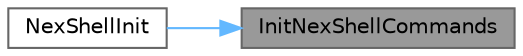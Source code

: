 digraph "InitNexShellCommands"
{
 // LATEX_PDF_SIZE
  bgcolor="transparent";
  edge [fontname=Helvetica,fontsize=10,labelfontname=Helvetica,labelfontsize=10];
  node [fontname=Helvetica,fontsize=10,shape=box,height=0.2,width=0.4];
  rankdir="RL";
  Node1 [id="Node000001",label="InitNexShellCommands",height=0.2,width=0.4,color="gray40", fillcolor="grey60", style="filled", fontcolor="black",tooltip="Initializes the user shell commands feature."];
  Node1 -> Node2 [id="edge1_Node000001_Node000002",dir="back",color="steelblue1",style="solid",tooltip=" "];
  Node2 [id="Node000002",label="NexShellInit",height=0.2,width=0.4,color="grey40", fillcolor="white", style="filled",URL="$_nex_shell_8c.html#ac4c26605743fbe20c4e708ac2edeeea0",tooltip="Initializes the NexShell."];
}
